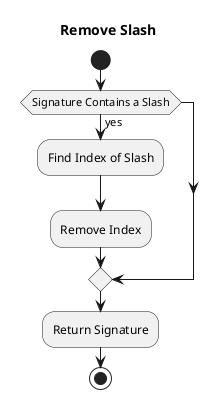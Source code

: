@startuml
title Remove Slash
start
if (Signature Contains a Slash) then (yes)
  :Find Index of Slash;
  :Remove Index;
endif
 :Return Signature;
stop
@enduml